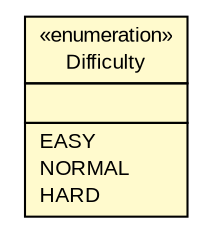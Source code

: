 #!/usr/local/bin/dot
#
# Class diagram 
# Generated by UMLGraph version R5_6 (http://www.umlgraph.org/)
#

digraph G {
	edge [fontname="arial",fontsize=10,labelfontname="arial",labelfontsize=10];
	node [fontname="arial",fontsize=10,shape=plaintext];
	nodesep=0.25;
	ranksep=0.5;
	// com.github.tilastokeskus.matertis.core.Difficulty
	c1413 [label=<<table title="com.github.tilastokeskus.matertis.core.Difficulty" border="0" cellborder="1" cellspacing="0" cellpadding="2" port="p" bgcolor="lemonChiffon" href="./Difficulty.html">
		<tr><td><table border="0" cellspacing="0" cellpadding="1">
<tr><td align="center" balign="center"> &#171;enumeration&#187; </td></tr>
<tr><td align="center" balign="center"> Difficulty </td></tr>
		</table></td></tr>
		<tr><td><table border="0" cellspacing="0" cellpadding="1">
<tr><td align="left" balign="left">  </td></tr>
		</table></td></tr>
		<tr><td><table border="0" cellspacing="0" cellpadding="1">
<tr><td align="left" balign="left"> EASY </td></tr>
<tr><td align="left" balign="left"> NORMAL </td></tr>
<tr><td align="left" balign="left"> HARD </td></tr>
		</table></td></tr>
		</table>>, URL="./Difficulty.html", fontname="arial", fontcolor="black", fontsize=10.0];
}

